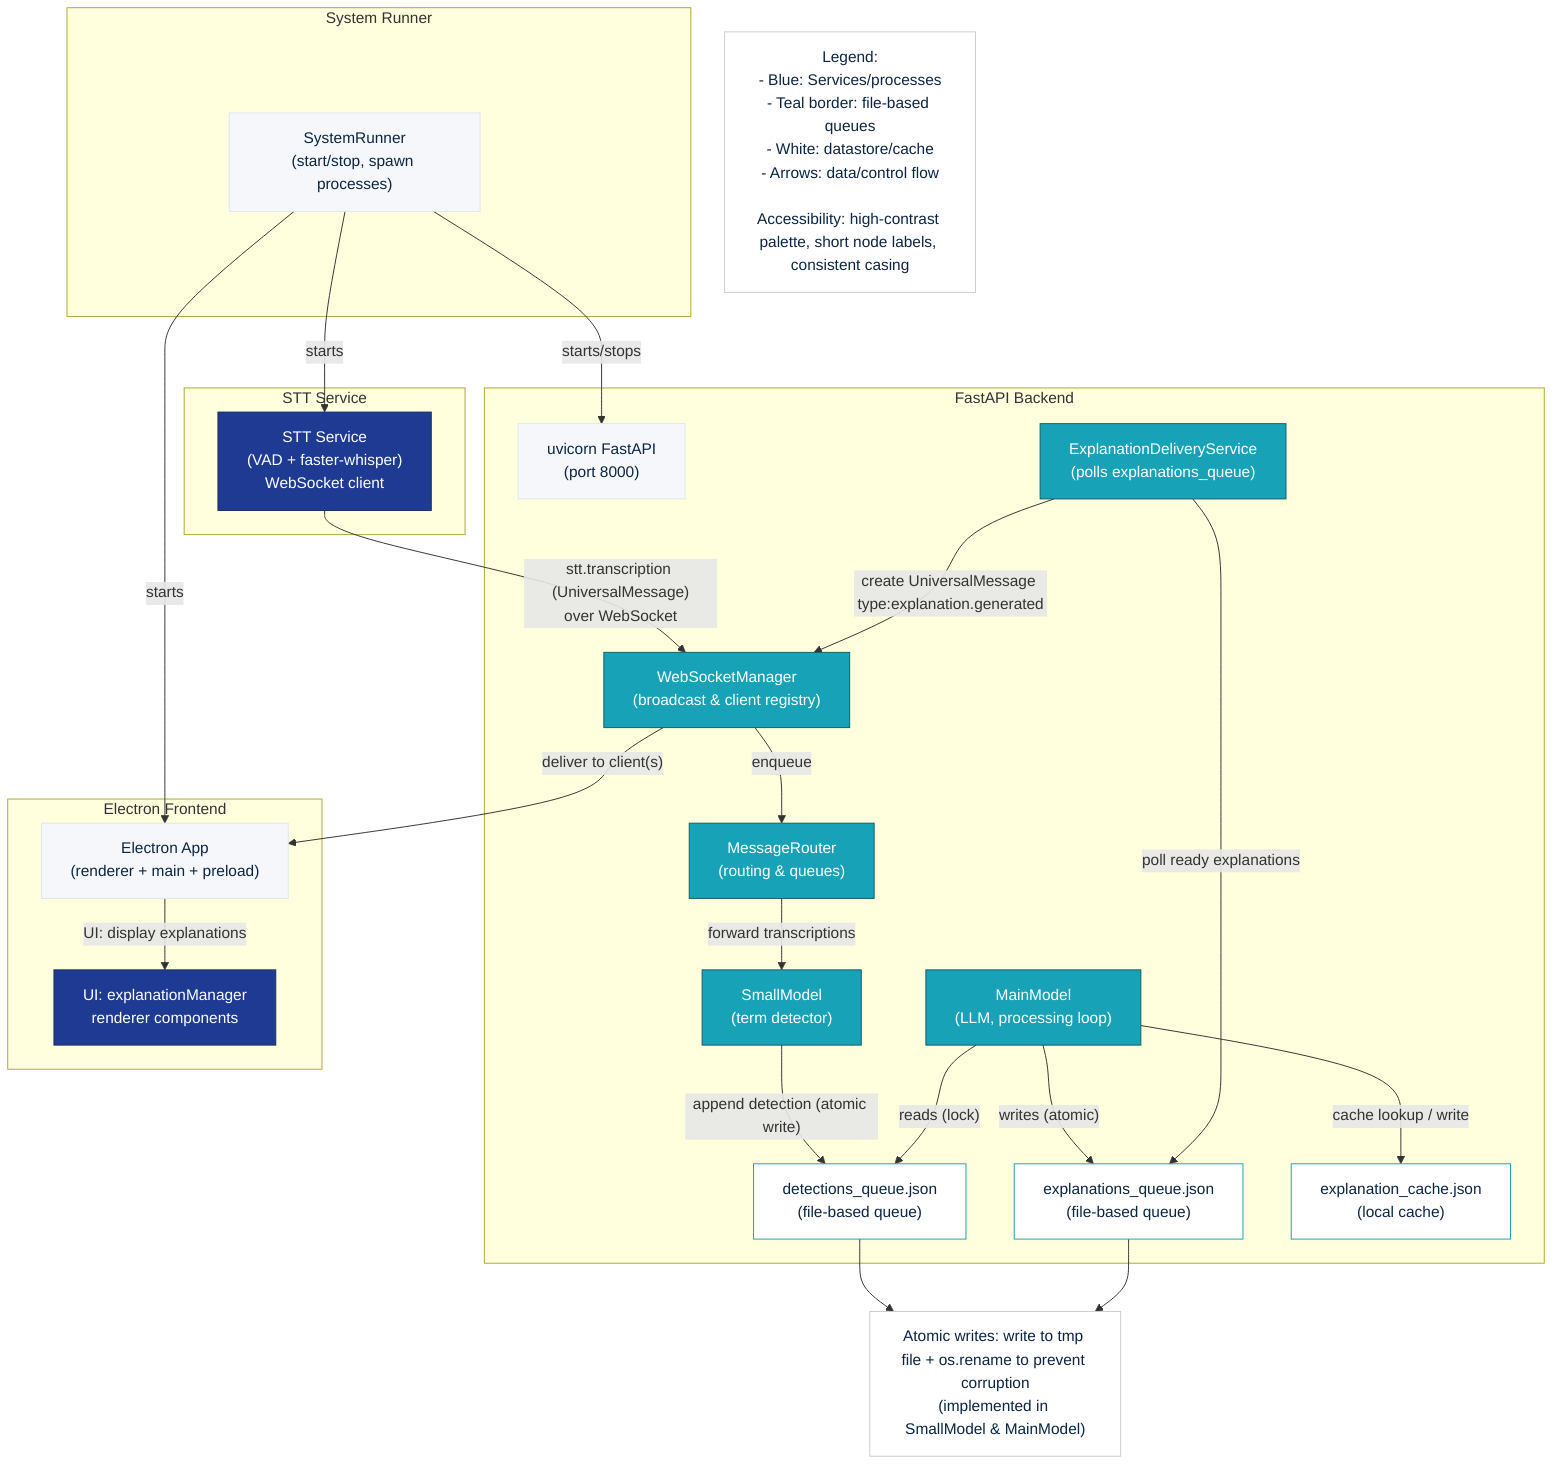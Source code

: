 %% Architecture: System Overview (Flowchart)
%% Source of truth: CONTEXT.md
%% Generated by automated diagram plan. Follow naming conventions: NODE_ prefixes for nodes, SUB_ for subgraphs.

graph TD;
    %% Layout: top-down
    classDef container fill:#f5f7fa,stroke:#dfe7ef,stroke-width:1px,color:#0b2545;
    classDef service fill:#1F3A93,stroke:#163163,stroke-width:1px,color:#ffffff;
    classDef datastore fill:#ffffff,stroke:#17A2B8,stroke-width:1px,color:#0b2545;
    classDef process fill:#17A2B8,stroke:#125e63,stroke-width:1px,color:#ffffff;
    classDef note fill:#ffffff,stroke:#cccccc,stroke-width:1px,color:#0b2545;

    %% Subgraphs for runtimes
    subgraph SUB_SYSTEM[System Runner]
        direction TB
        NODE_SYSTEM_RUNNER["SystemRunner\n(start/stop, spawn processes)"]:::container
    end

    subgraph SUB_STT[STT Service]
        direction TB
        NODE_STT["STT Service\n(VAD + faster-whisper)\nWebSocket client"]:::service
    end

    subgraph SUB_BACKEND[FastAPI Backend]
        direction TB
        NODE_UVICORN["uvicorn FastAPI\n(port 8000)"]:::container
        NODE_WS_MANAGER["WebSocketManager\n(broadcast & client registry)"]:::process
        NODE_MSG_ROUTER["MessageRouter\n(routing & queues)"]:::process
        NODE_EXPL_DELIV["ExplanationDeliveryService\n(polls explanations_queue)"]:::process
        NODE_MAINMODEL["MainModel\n(LLM, processing loop)"]:::process
        NODE_SMALLMODEL["SmallModel\n(term detector)"]:::process
        NODE_DETECTIONS["detections_queue.json\n(file-based queue)"]:::datastore
        NODE_EXPLANATIONS["explanations_queue.json\n(file-based queue)"]:::datastore
        NODE_CACHE["explanation_cache.json\n(local cache)"]:::datastore
    end

    subgraph SUB_FRONTEND[Electron Frontend]
        direction TB
        NODE_ELECTRON["Electron App\n(renderer + main + preload)"]:::container
        NODE_UI["UI: explanationManager\nrenderer components"]:::service
    end

    %% High-level flows
    NODE_SYSTEM_RUNNER -->|"starts/stops"| NODE_UVICORN
    NODE_SYSTEM_RUNNER -->|"starts"| NODE_STT
    NODE_SYSTEM_RUNNER -->|"starts"| NODE_ELECTRON

    %% STT -> Backend (WebSocket)
    NODE_STT -->|"stt.transcription (UniversalMessage)\nover WebSocket"| NODE_WS_MANAGER
    NODE_WS_MANAGER -->|"enqueue"| NODE_MSG_ROUTER

    %% MessageRouter dispatch to SmallModel
    NODE_MSG_ROUTER -->|"forward transcriptions"| NODE_SMALLMODEL
    NODE_SMALLMODEL -->|"append detection (atomic write)"| NODE_DETECTIONS

    %% MainModel consumes detections and produces explanations
    NODE_MAINMODEL -->|"reads (lock)"| NODE_DETECTIONS
    NODE_MAINMODEL -->|"writes (atomic)"| NODE_EXPLANATIONS
    NODE_MAINMODEL -->|"cache lookup / write"| NODE_CACHE

    %% ExplanationDelivery forwards to websocket out queue
    NODE_EXPL_DELIV -->|"poll ready explanations"| NODE_EXPLANATIONS
    NODE_EXPL_DELIV -->|"create UniversalMessage type:explanation.generated"| NODE_WS_MANAGER

    %% WebSocket -> Frontend
    NODE_WS_MANAGER -->|"deliver to client(s)"| NODE_ELECTRON
    NODE_ELECTRON -->|"UI: display explanations"| NODE_UI

    %% Notes and legend
        NOTE_LEGEND["Legend:<br/>- Blue: Services/processes<br/>- Teal border: file-based queues<br/>- White: datastore/cache<br/>- Arrows: data/control flow<br/><br/>Accessibility: high-contrast palette, short node labels, consistent casing"]:::note

        NOTE_ATOMIC["Atomic writes: write to tmp file + os.rename to prevent corruption<br/>(implemented in SmallModel & MainModel)"]:::note

        NODE_DETECTIONS --> NOTE_ATOMIC
        NODE_EXPLANATIONS --> NOTE_ATOMIC

    %% Styling classes
    class NODE_STT,NODE_UI service;
    class NODE_MAINMODEL,NODE_EXPL_DELIV,NODE_MSG_ROUTER process;
    class NODE_DETECTIONS,NODE_EXPLANATIONS,NODE_CACHE datastore;
    class NODE_SYSTEM_RUNNER,NODE_UVICORN,NODE_ELECTRON container;
    class NOTE_LEGEND,NOTE_ATOMIC note;

    %% End of file